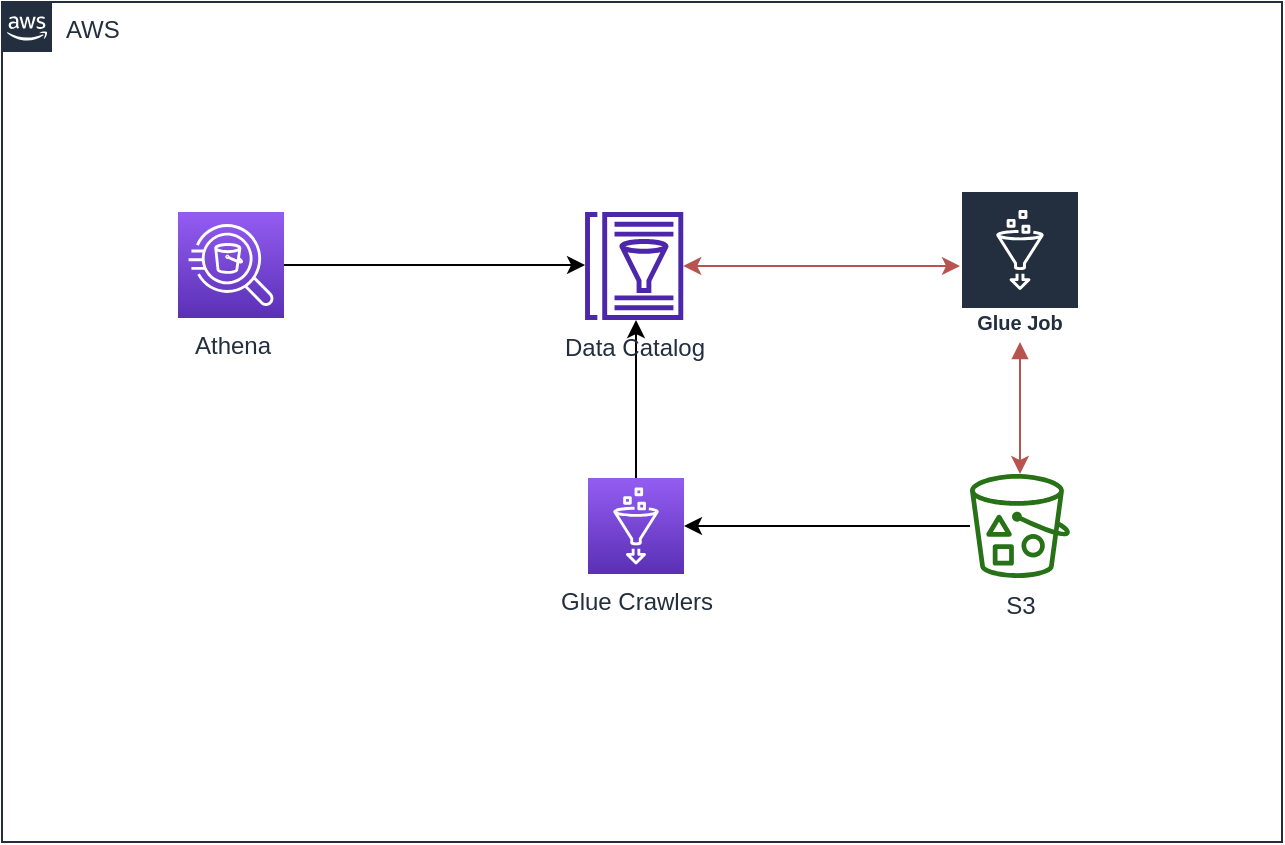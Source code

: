 <mxfile version="20.0.4" type="github">
  <diagram id="bubod4ycSjlofOA1EDyM" name="Page-1">
    <mxGraphModel dx="1038" dy="579" grid="1" gridSize="10" guides="1" tooltips="1" connect="1" arrows="1" fold="1" page="1" pageScale="1" pageWidth="850" pageHeight="1100" math="0" shadow="0">
      <root>
        <mxCell id="0" />
        <mxCell id="1" parent="0" />
        <mxCell id="HFAZDbldac43EzFRhfoX-1" value="AWS&amp;nbsp;" style="points=[[0,0],[0.25,0],[0.5,0],[0.75,0],[1,0],[1,0.25],[1,0.5],[1,0.75],[1,1],[0.75,1],[0.5,1],[0.25,1],[0,1],[0,0.75],[0,0.5],[0,0.25]];outlineConnect=0;gradientColor=none;html=1;whiteSpace=wrap;fontSize=12;fontStyle=0;shape=mxgraph.aws4.group;grIcon=mxgraph.aws4.group_aws_cloud_alt;strokeColor=#232F3E;fillColor=none;verticalAlign=top;align=left;spacingLeft=30;fontColor=#232F3E;dashed=0;labelBackgroundColor=#ffffff;container=1;pointerEvents=0;collapsible=0;recursiveResize=0;" vertex="1" parent="1">
          <mxGeometry x="114" y="100" width="640" height="420" as="geometry" />
        </mxCell>
        <mxCell id="HFAZDbldac43EzFRhfoX-13" style="edgeStyle=orthogonalEdgeStyle;rounded=0;orthogonalLoop=1;jettySize=auto;html=1;" edge="1" parent="HFAZDbldac43EzFRhfoX-1" source="HFAZDbldac43EzFRhfoX-7" target="HFAZDbldac43EzFRhfoX-9">
          <mxGeometry relative="1" as="geometry" />
        </mxCell>
        <mxCell id="HFAZDbldac43EzFRhfoX-7" value="S3" style="outlineConnect=0;fontColor=#232F3E;gradientColor=none;fillColor=#277116;strokeColor=none;dashed=0;verticalLabelPosition=bottom;verticalAlign=top;align=center;html=1;fontSize=12;fontStyle=0;aspect=fixed;pointerEvents=1;shape=mxgraph.aws4.bucket_with_objects;labelBackgroundColor=#ffffff;" vertex="1" parent="HFAZDbldac43EzFRhfoX-1">
          <mxGeometry x="484" y="236" width="50" height="51.99" as="geometry" />
        </mxCell>
        <mxCell id="HFAZDbldac43EzFRhfoX-14" style="edgeStyle=orthogonalEdgeStyle;rounded=0;orthogonalLoop=1;jettySize=auto;html=1;" edge="1" parent="HFAZDbldac43EzFRhfoX-1" source="HFAZDbldac43EzFRhfoX-9" target="HFAZDbldac43EzFRhfoX-3">
          <mxGeometry relative="1" as="geometry">
            <Array as="points">
              <mxPoint x="317" y="138" />
            </Array>
          </mxGeometry>
        </mxCell>
        <mxCell id="HFAZDbldac43EzFRhfoX-9" value="Glue Crawlers" style="sketch=0;points=[[0,0,0],[0.25,0,0],[0.5,0,0],[0.75,0,0],[1,0,0],[0,1,0],[0.25,1,0],[0.5,1,0],[0.75,1,0],[1,1,0],[0,0.25,0],[0,0.5,0],[0,0.75,0],[1,0.25,0],[1,0.5,0],[1,0.75,0]];outlineConnect=0;fontColor=#232F3E;gradientColor=#945DF2;gradientDirection=north;fillColor=#5A30B5;strokeColor=#ffffff;dashed=0;verticalLabelPosition=bottom;verticalAlign=top;align=center;html=1;fontSize=12;fontStyle=0;aspect=fixed;shape=mxgraph.aws4.resourceIcon;resIcon=mxgraph.aws4.glue;" vertex="1" parent="HFAZDbldac43EzFRhfoX-1">
          <mxGeometry x="293" y="238" width="48" height="48" as="geometry" />
        </mxCell>
        <mxCell id="HFAZDbldac43EzFRhfoX-16" style="rounded=0;orthogonalLoop=1;jettySize=auto;html=1;startArrow=block;startFill=1;fillColor=#f8cecc;strokeColor=#b85450;" edge="1" parent="HFAZDbldac43EzFRhfoX-1" source="HFAZDbldac43EzFRhfoX-10" target="HFAZDbldac43EzFRhfoX-7">
          <mxGeometry relative="1" as="geometry" />
        </mxCell>
        <mxCell id="HFAZDbldac43EzFRhfoX-10" value="Glue Job" style="sketch=0;outlineConnect=0;fontColor=#232F3E;gradientColor=none;strokeColor=#ffffff;fillColor=#232F3E;dashed=0;verticalLabelPosition=middle;verticalAlign=bottom;align=center;html=1;whiteSpace=wrap;fontSize=10;fontStyle=1;spacing=3;shape=mxgraph.aws4.productIcon;prIcon=mxgraph.aws4.glue;" vertex="1" parent="HFAZDbldac43EzFRhfoX-1">
          <mxGeometry x="479.0" y="94" width="60" height="76" as="geometry" />
        </mxCell>
        <mxCell id="HFAZDbldac43EzFRhfoX-15" style="edgeStyle=orthogonalEdgeStyle;rounded=0;orthogonalLoop=1;jettySize=auto;html=1;startArrow=classic;startFill=1;fillColor=#f8cecc;strokeColor=#b85450;" edge="1" parent="HFAZDbldac43EzFRhfoX-1" source="HFAZDbldac43EzFRhfoX-3" target="HFAZDbldac43EzFRhfoX-10">
          <mxGeometry relative="1" as="geometry" />
        </mxCell>
        <mxCell id="HFAZDbldac43EzFRhfoX-3" value="Data Catalog&lt;br&gt;" style="sketch=0;outlineConnect=0;fontColor=#232F3E;gradientColor=none;fillColor=#4D27AA;strokeColor=none;dashed=0;verticalLabelPosition=bottom;verticalAlign=top;align=center;html=1;fontSize=12;fontStyle=0;aspect=fixed;pointerEvents=1;shape=mxgraph.aws4.glue_data_catalog;" vertex="1" parent="HFAZDbldac43EzFRhfoX-1">
          <mxGeometry x="291.16" y="105.0" width="49.84" height="54" as="geometry" />
        </mxCell>
        <mxCell id="HFAZDbldac43EzFRhfoX-17" value="Athena" style="sketch=0;points=[[0,0,0],[0.25,0,0],[0.5,0,0],[0.75,0,0],[1,0,0],[0,1,0],[0.25,1,0],[0.5,1,0],[0.75,1,0],[1,1,0],[0,0.25,0],[0,0.5,0],[0,0.75,0],[1,0.25,0],[1,0.5,0],[1,0.75,0]];outlineConnect=0;fontColor=#232F3E;gradientColor=#945DF2;gradientDirection=north;fillColor=#5A30B5;strokeColor=#ffffff;dashed=0;verticalLabelPosition=bottom;verticalAlign=top;align=center;html=1;fontSize=12;fontStyle=0;aspect=fixed;shape=mxgraph.aws4.resourceIcon;resIcon=mxgraph.aws4.athena;" vertex="1" parent="HFAZDbldac43EzFRhfoX-1">
          <mxGeometry x="88" y="105" width="53" height="53" as="geometry" />
        </mxCell>
        <mxCell id="HFAZDbldac43EzFRhfoX-20" style="edgeStyle=orthogonalEdgeStyle;rounded=0;orthogonalLoop=1;jettySize=auto;html=1;exitX=1;exitY=0.5;exitDx=0;exitDy=0;exitPerimeter=0;" edge="1" parent="HFAZDbldac43EzFRhfoX-1" source="HFAZDbldac43EzFRhfoX-17" target="HFAZDbldac43EzFRhfoX-3">
          <mxGeometry relative="1" as="geometry">
            <mxPoint x="237" y="248" as="sourcePoint" />
            <mxPoint x="237" y="169" as="targetPoint" />
            <Array as="points">
              <mxPoint x="198" y="132" />
              <mxPoint x="198" y="132" />
            </Array>
          </mxGeometry>
        </mxCell>
      </root>
    </mxGraphModel>
  </diagram>
</mxfile>
